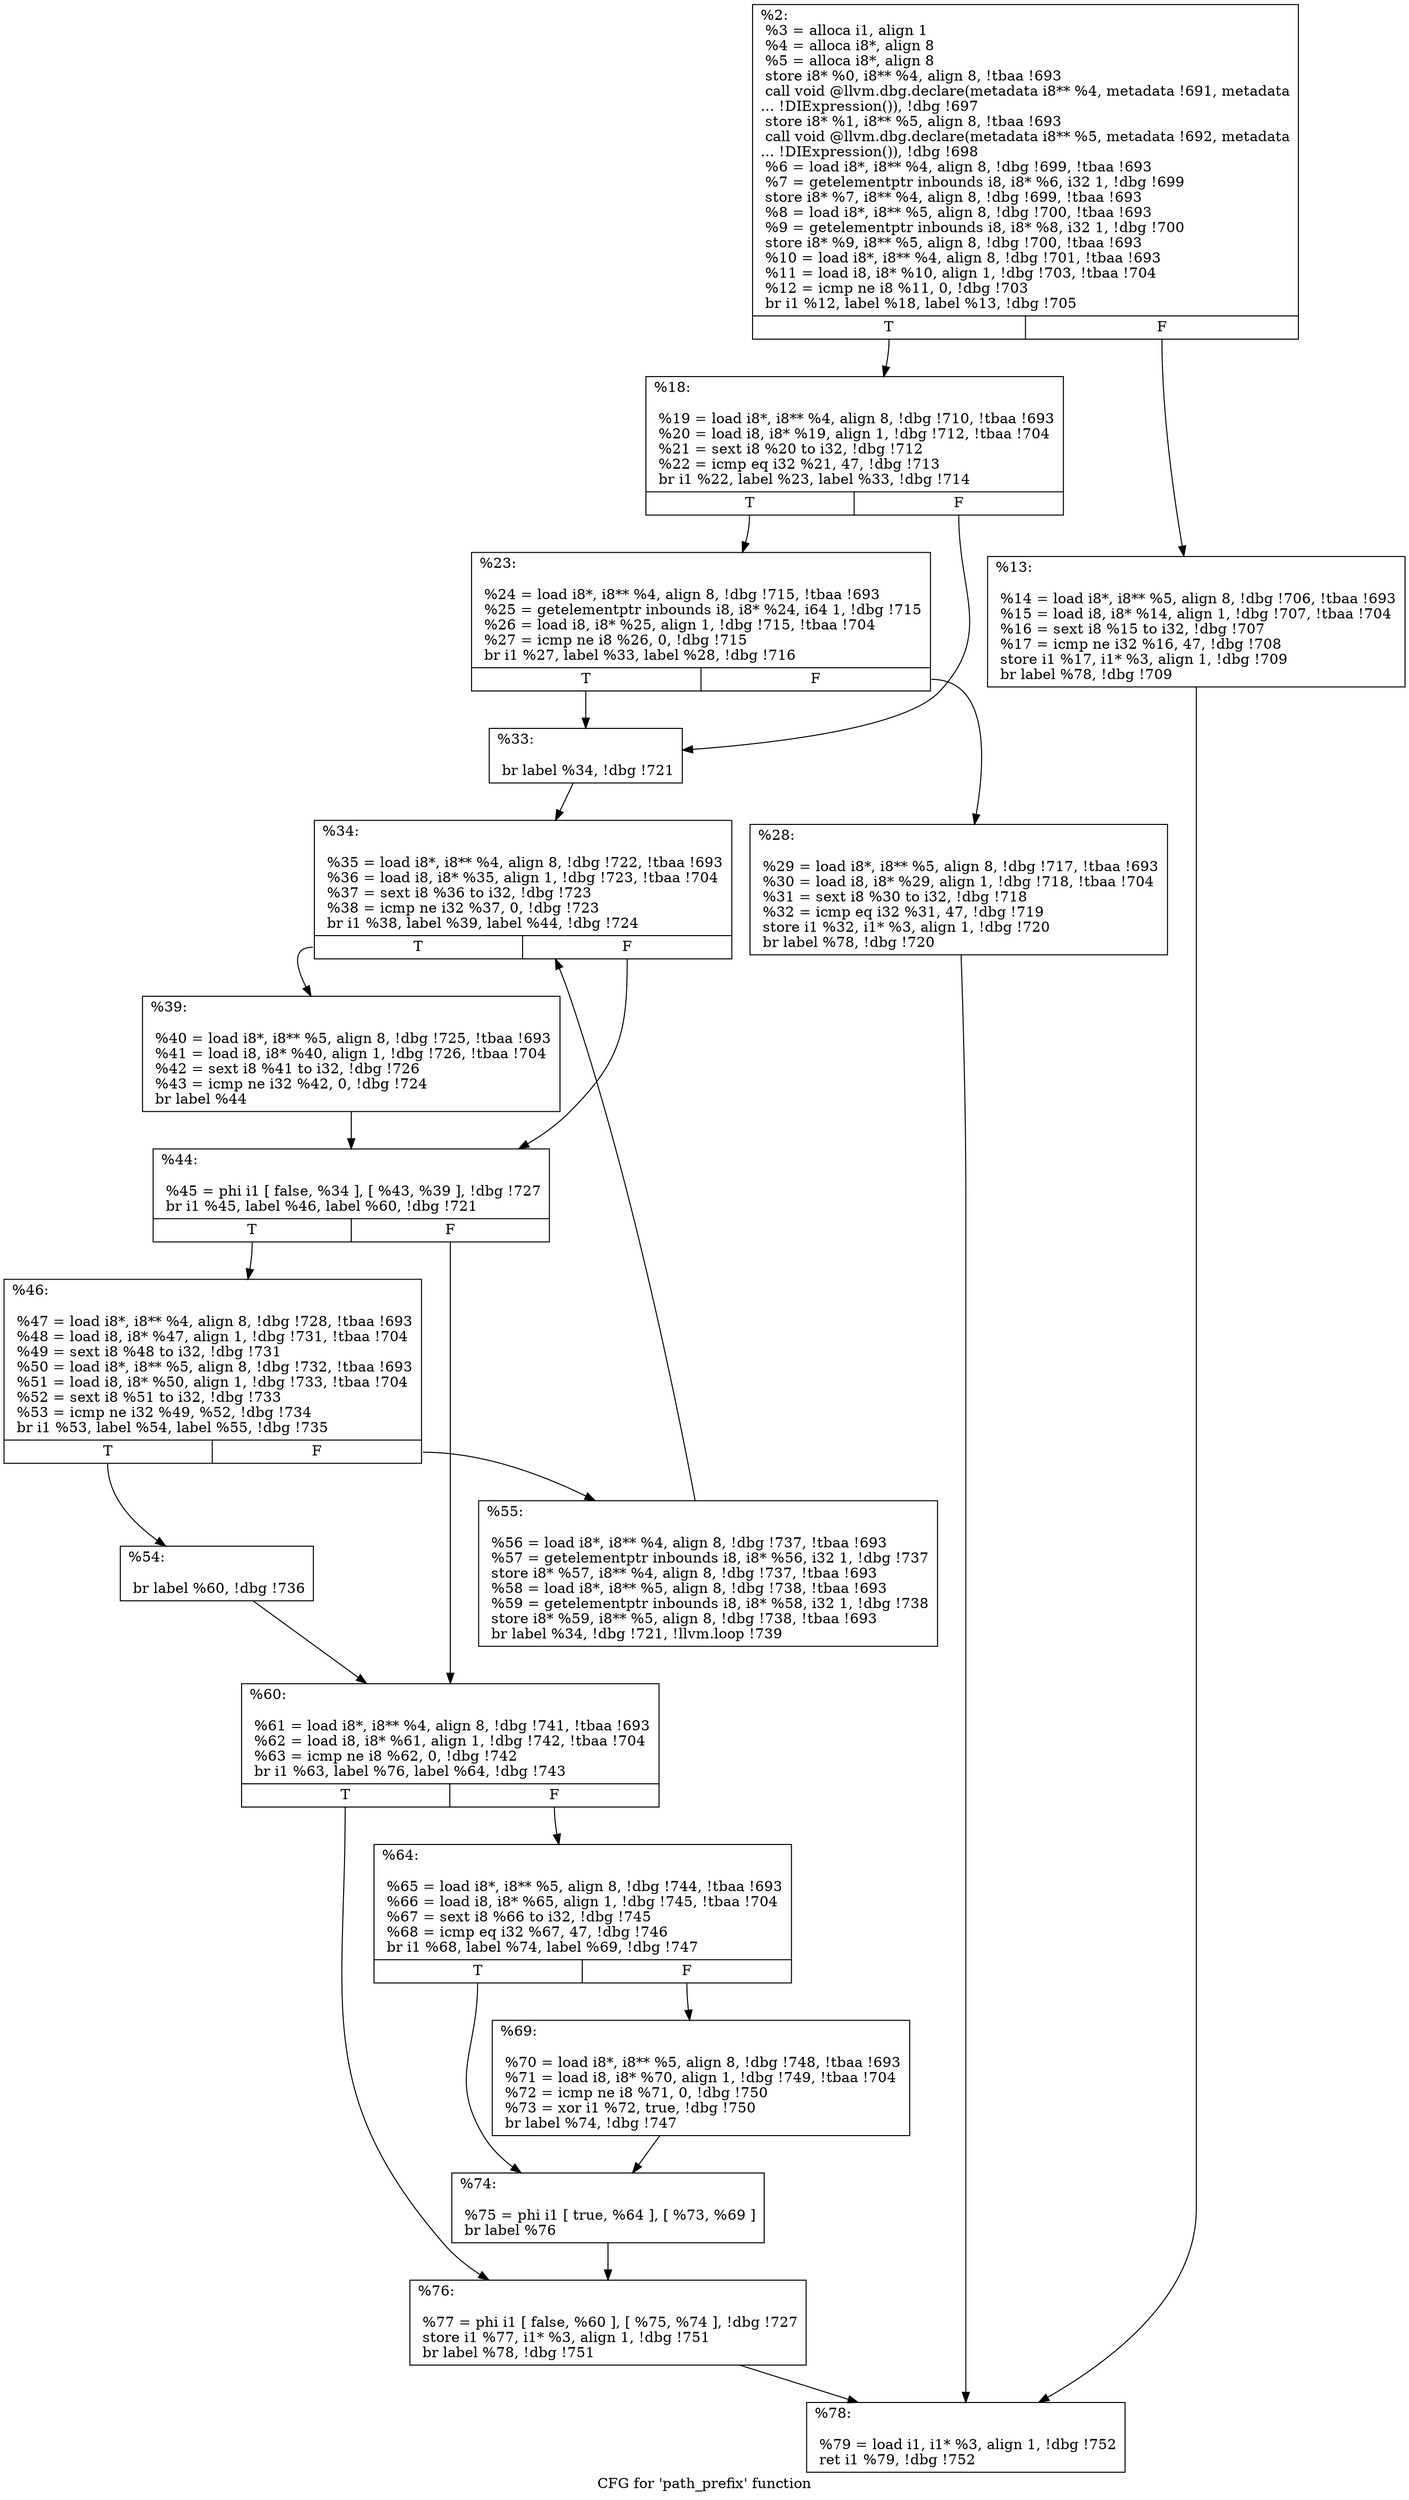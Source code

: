 digraph "CFG for 'path_prefix' function" {
	label="CFG for 'path_prefix' function";

	Node0x2445550 [shape=record,label="{%2:\l  %3 = alloca i1, align 1\l  %4 = alloca i8*, align 8\l  %5 = alloca i8*, align 8\l  store i8* %0, i8** %4, align 8, !tbaa !693\l  call void @llvm.dbg.declare(metadata i8** %4, metadata !691, metadata\l... !DIExpression()), !dbg !697\l  store i8* %1, i8** %5, align 8, !tbaa !693\l  call void @llvm.dbg.declare(metadata i8** %5, metadata !692, metadata\l... !DIExpression()), !dbg !698\l  %6 = load i8*, i8** %4, align 8, !dbg !699, !tbaa !693\l  %7 = getelementptr inbounds i8, i8* %6, i32 1, !dbg !699\l  store i8* %7, i8** %4, align 8, !dbg !699, !tbaa !693\l  %8 = load i8*, i8** %5, align 8, !dbg !700, !tbaa !693\l  %9 = getelementptr inbounds i8, i8* %8, i32 1, !dbg !700\l  store i8* %9, i8** %5, align 8, !dbg !700, !tbaa !693\l  %10 = load i8*, i8** %4, align 8, !dbg !701, !tbaa !693\l  %11 = load i8, i8* %10, align 1, !dbg !703, !tbaa !704\l  %12 = icmp ne i8 %11, 0, !dbg !703\l  br i1 %12, label %18, label %13, !dbg !705\l|{<s0>T|<s1>F}}"];
	Node0x2445550:s0 -> Node0x244aae0;
	Node0x2445550:s1 -> Node0x244aa90;
	Node0x244aa90 [shape=record,label="{%13:\l\l  %14 = load i8*, i8** %5, align 8, !dbg !706, !tbaa !693\l  %15 = load i8, i8* %14, align 1, !dbg !707, !tbaa !704\l  %16 = sext i8 %15 to i32, !dbg !707\l  %17 = icmp ne i32 %16, 47, !dbg !708\l  store i1 %17, i1* %3, align 1, !dbg !709\l  br label %78, !dbg !709\l}"];
	Node0x244aa90 -> Node0x244af90;
	Node0x244aae0 [shape=record,label="{%18:\l\l  %19 = load i8*, i8** %4, align 8, !dbg !710, !tbaa !693\l  %20 = load i8, i8* %19, align 1, !dbg !712, !tbaa !704\l  %21 = sext i8 %20 to i32, !dbg !712\l  %22 = icmp eq i32 %21, 47, !dbg !713\l  br i1 %22, label %23, label %33, !dbg !714\l|{<s0>T|<s1>F}}"];
	Node0x244aae0:s0 -> Node0x244ab30;
	Node0x244aae0:s1 -> Node0x244abd0;
	Node0x244ab30 [shape=record,label="{%23:\l\l  %24 = load i8*, i8** %4, align 8, !dbg !715, !tbaa !693\l  %25 = getelementptr inbounds i8, i8* %24, i64 1, !dbg !715\l  %26 = load i8, i8* %25, align 1, !dbg !715, !tbaa !704\l  %27 = icmp ne i8 %26, 0, !dbg !715\l  br i1 %27, label %33, label %28, !dbg !716\l|{<s0>T|<s1>F}}"];
	Node0x244ab30:s0 -> Node0x244abd0;
	Node0x244ab30:s1 -> Node0x244ab80;
	Node0x244ab80 [shape=record,label="{%28:\l\l  %29 = load i8*, i8** %5, align 8, !dbg !717, !tbaa !693\l  %30 = load i8, i8* %29, align 1, !dbg !718, !tbaa !704\l  %31 = sext i8 %30 to i32, !dbg !718\l  %32 = icmp eq i32 %31, 47, !dbg !719\l  store i1 %32, i1* %3, align 1, !dbg !720\l  br label %78, !dbg !720\l}"];
	Node0x244ab80 -> Node0x244af90;
	Node0x244abd0 [shape=record,label="{%33:\l\l  br label %34, !dbg !721\l}"];
	Node0x244abd0 -> Node0x244ac20;
	Node0x244ac20 [shape=record,label="{%34:\l\l  %35 = load i8*, i8** %4, align 8, !dbg !722, !tbaa !693\l  %36 = load i8, i8* %35, align 1, !dbg !723, !tbaa !704\l  %37 = sext i8 %36 to i32, !dbg !723\l  %38 = icmp ne i32 %37, 0, !dbg !723\l  br i1 %38, label %39, label %44, !dbg !724\l|{<s0>T|<s1>F}}"];
	Node0x244ac20:s0 -> Node0x244ac70;
	Node0x244ac20:s1 -> Node0x244acc0;
	Node0x244ac70 [shape=record,label="{%39:\l\l  %40 = load i8*, i8** %5, align 8, !dbg !725, !tbaa !693\l  %41 = load i8, i8* %40, align 1, !dbg !726, !tbaa !704\l  %42 = sext i8 %41 to i32, !dbg !726\l  %43 = icmp ne i32 %42, 0, !dbg !724\l  br label %44\l}"];
	Node0x244ac70 -> Node0x244acc0;
	Node0x244acc0 [shape=record,label="{%44:\l\l  %45 = phi i1 [ false, %34 ], [ %43, %39 ], !dbg !727\l  br i1 %45, label %46, label %60, !dbg !721\l|{<s0>T|<s1>F}}"];
	Node0x244acc0:s0 -> Node0x244ad10;
	Node0x244acc0:s1 -> Node0x244ae00;
	Node0x244ad10 [shape=record,label="{%46:\l\l  %47 = load i8*, i8** %4, align 8, !dbg !728, !tbaa !693\l  %48 = load i8, i8* %47, align 1, !dbg !731, !tbaa !704\l  %49 = sext i8 %48 to i32, !dbg !731\l  %50 = load i8*, i8** %5, align 8, !dbg !732, !tbaa !693\l  %51 = load i8, i8* %50, align 1, !dbg !733, !tbaa !704\l  %52 = sext i8 %51 to i32, !dbg !733\l  %53 = icmp ne i32 %49, %52, !dbg !734\l  br i1 %53, label %54, label %55, !dbg !735\l|{<s0>T|<s1>F}}"];
	Node0x244ad10:s0 -> Node0x244ad60;
	Node0x244ad10:s1 -> Node0x244adb0;
	Node0x244ad60 [shape=record,label="{%54:\l\l  br label %60, !dbg !736\l}"];
	Node0x244ad60 -> Node0x244ae00;
	Node0x244adb0 [shape=record,label="{%55:\l\l  %56 = load i8*, i8** %4, align 8, !dbg !737, !tbaa !693\l  %57 = getelementptr inbounds i8, i8* %56, i32 1, !dbg !737\l  store i8* %57, i8** %4, align 8, !dbg !737, !tbaa !693\l  %58 = load i8*, i8** %5, align 8, !dbg !738, !tbaa !693\l  %59 = getelementptr inbounds i8, i8* %58, i32 1, !dbg !738\l  store i8* %59, i8** %5, align 8, !dbg !738, !tbaa !693\l  br label %34, !dbg !721, !llvm.loop !739\l}"];
	Node0x244adb0 -> Node0x244ac20;
	Node0x244ae00 [shape=record,label="{%60:\l\l  %61 = load i8*, i8** %4, align 8, !dbg !741, !tbaa !693\l  %62 = load i8, i8* %61, align 1, !dbg !742, !tbaa !704\l  %63 = icmp ne i8 %62, 0, !dbg !742\l  br i1 %63, label %76, label %64, !dbg !743\l|{<s0>T|<s1>F}}"];
	Node0x244ae00:s0 -> Node0x244af40;
	Node0x244ae00:s1 -> Node0x244ae50;
	Node0x244ae50 [shape=record,label="{%64:\l\l  %65 = load i8*, i8** %5, align 8, !dbg !744, !tbaa !693\l  %66 = load i8, i8* %65, align 1, !dbg !745, !tbaa !704\l  %67 = sext i8 %66 to i32, !dbg !745\l  %68 = icmp eq i32 %67, 47, !dbg !746\l  br i1 %68, label %74, label %69, !dbg !747\l|{<s0>T|<s1>F}}"];
	Node0x244ae50:s0 -> Node0x244aef0;
	Node0x244ae50:s1 -> Node0x244aea0;
	Node0x244aea0 [shape=record,label="{%69:\l\l  %70 = load i8*, i8** %5, align 8, !dbg !748, !tbaa !693\l  %71 = load i8, i8* %70, align 1, !dbg !749, !tbaa !704\l  %72 = icmp ne i8 %71, 0, !dbg !750\l  %73 = xor i1 %72, true, !dbg !750\l  br label %74, !dbg !747\l}"];
	Node0x244aea0 -> Node0x244aef0;
	Node0x244aef0 [shape=record,label="{%74:\l\l  %75 = phi i1 [ true, %64 ], [ %73, %69 ]\l  br label %76\l}"];
	Node0x244aef0 -> Node0x244af40;
	Node0x244af40 [shape=record,label="{%76:\l\l  %77 = phi i1 [ false, %60 ], [ %75, %74 ], !dbg !727\l  store i1 %77, i1* %3, align 1, !dbg !751\l  br label %78, !dbg !751\l}"];
	Node0x244af40 -> Node0x244af90;
	Node0x244af90 [shape=record,label="{%78:\l\l  %79 = load i1, i1* %3, align 1, !dbg !752\l  ret i1 %79, !dbg !752\l}"];
}
